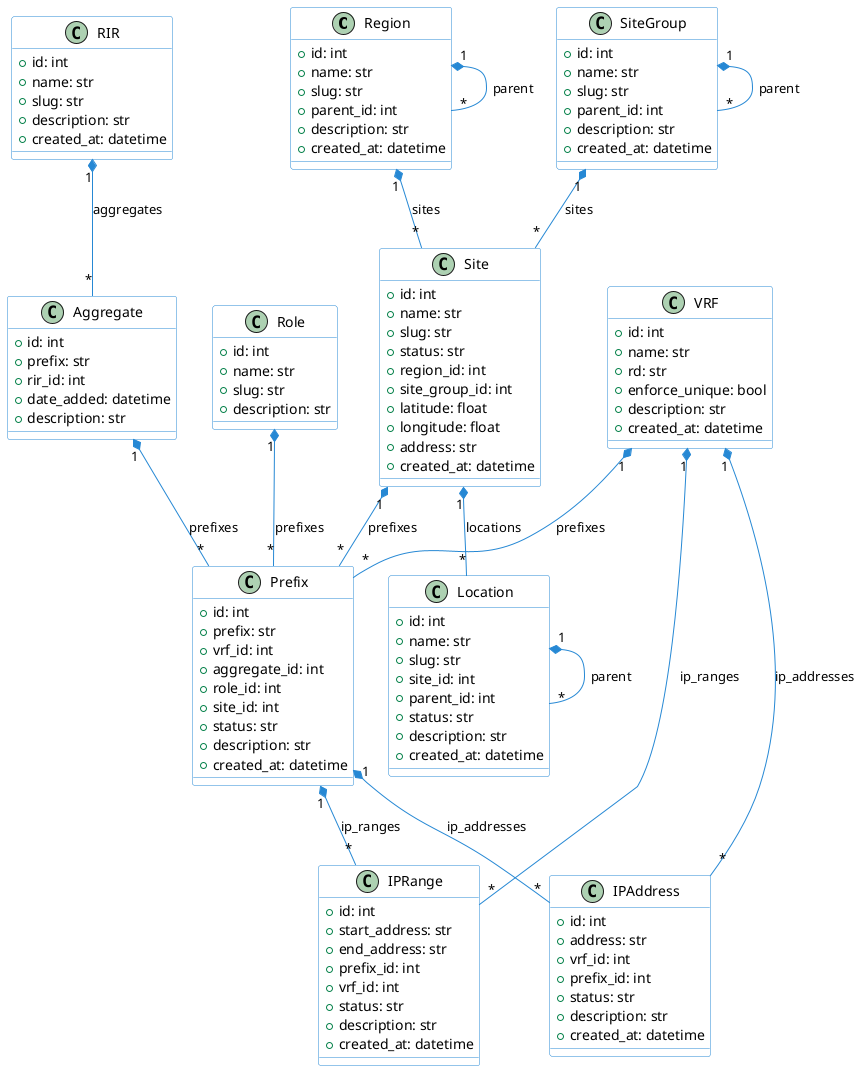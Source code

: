 @startuml IPAM Database Schema

' Styling
skinparam class {
    BackgroundColor White
    ArrowColor #2688d4
    BorderColor #2688d4
}

' Classes
class Region {
    +id: int
    +name: str
    +slug: str
    +parent_id: int
    +description: str
    +created_at: datetime
}

class SiteGroup {
    +id: int
    +name: str
    +slug: str
    +parent_id: int
    +description: str
    +created_at: datetime
}

class Site {
    +id: int
    +name: str
    +slug: str
    +status: str
    +region_id: int
    +site_group_id: int
    +latitude: float
    +longitude: float
    +address: str
    +created_at: datetime
}

class Location {
    +id: int
    +name: str
    +slug: str
    +site_id: int
    +parent_id: int
    +status: str
    +description: str
    +created_at: datetime
}

class VRF {
    +id: int
    +name: str
    +rd: str
    +enforce_unique: bool
    +description: str
    +created_at: datetime
}

class RIR {
    +id: int
    +name: str
    +slug: str
    +description: str
    +created_at: datetime
}

class Aggregate {
    +id: int
    +prefix: str
    +rir_id: int
    +date_added: datetime
    +description: str
}

class Role {
    +id: int
    +name: str
    +slug: str
    +description: str
}

class Prefix {
    +id: int
    +prefix: str
    +vrf_id: int
    +aggregate_id: int
    +role_id: int
    +site_id: int
    +status: str
    +description: str
    +created_at: datetime
}

class IPRange {
    +id: int
    +start_address: str
    +end_address: str
    +prefix_id: int
    +vrf_id: int
    +status: str
    +description: str
    +created_at: datetime
}

class IPAddress {
    +id: int
    +address: str
    +vrf_id: int
    +prefix_id: int
    +status: str
    +description: str
    +created_at: datetime
}

' Relationships
Region "1" *-- "*" Region : parent
Region "1" *-- "*" Site : sites

SiteGroup "1" *-- "*" SiteGroup : parent
SiteGroup "1" *-- "*" Site : sites

Site "1" *-- "*" Location : locations
Site "1" *-- "*" Prefix : prefixes

Location "1" *-- "*" Location : parent

VRF "1" *-- "*" Prefix : prefixes
VRF "1" *-- "*" IPAddress : ip_addresses
VRF "1" *-- "*" IPRange : ip_ranges

RIR "1" *-- "*" Aggregate : aggregates

Aggregate "1" *-- "*" Prefix : prefixes

Role "1" *-- "*" Prefix : prefixes

Prefix "1" *-- "*" IPAddress : ip_addresses
Prefix "1" *-- "*" IPRange : ip_ranges

@enduml
